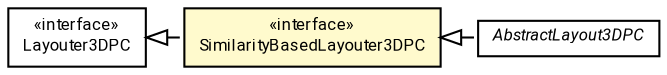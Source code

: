 #!/usr/local/bin/dot
#
# Class diagram 
# Generated by UMLGraph version R5_7_2-60-g0e99a6 (http://www.spinellis.gr/umlgraph/)
#

digraph G {
	graph [fontnames="svg"]
	edge [fontname="Roboto",fontsize=7,labelfontname="Roboto",labelfontsize=7,color="black"];
	node [fontname="Roboto",fontcolor="black",fontsize=8,shape=plaintext,margin=0,width=0,height=0];
	nodesep=0.15;
	ranksep=0.25;
	rankdir=LR;
	// de.lmu.ifi.dbs.elki.visualization.parallel3d.layout.Layouter3DPC<V>
	c9377152 [label=<<table title="de.lmu.ifi.dbs.elki.visualization.parallel3d.layout.Layouter3DPC" border="0" cellborder="1" cellspacing="0" cellpadding="2" href="Layouter3DPC.html" target="_parent">
		<tr><td><table border="0" cellspacing="0" cellpadding="1">
		<tr><td align="center" balign="center"> &#171;interface&#187; </td></tr>
		<tr><td align="center" balign="center"> <font face="Roboto">Layouter3DPC</font> </td></tr>
		</table></td></tr>
		</table>>, URL="Layouter3DPC.html"];
	// de.lmu.ifi.dbs.elki.visualization.parallel3d.layout.SimilarityBasedLayouter3DPC
	c9377156 [label=<<table title="de.lmu.ifi.dbs.elki.visualization.parallel3d.layout.SimilarityBasedLayouter3DPC" border="0" cellborder="1" cellspacing="0" cellpadding="2" bgcolor="lemonChiffon" href="SimilarityBasedLayouter3DPC.html" target="_parent">
		<tr><td><table border="0" cellspacing="0" cellpadding="1">
		<tr><td align="center" balign="center"> &#171;interface&#187; </td></tr>
		<tr><td align="center" balign="center"> <font face="Roboto">SimilarityBasedLayouter3DPC</font> </td></tr>
		</table></td></tr>
		</table>>, URL="SimilarityBasedLayouter3DPC.html"];
	// de.lmu.ifi.dbs.elki.visualization.parallel3d.layout.AbstractLayout3DPC<N extends de.lmu.ifi.dbs.elki.visualization.parallel3d.layout.Layout.Node>
	c9377160 [label=<<table title="de.lmu.ifi.dbs.elki.visualization.parallel3d.layout.AbstractLayout3DPC" border="0" cellborder="1" cellspacing="0" cellpadding="2" href="AbstractLayout3DPC.html" target="_parent">
		<tr><td><table border="0" cellspacing="0" cellpadding="1">
		<tr><td align="center" balign="center"> <font face="Roboto"><i>AbstractLayout3DPC</i></font> </td></tr>
		</table></td></tr>
		</table>>, URL="AbstractLayout3DPC.html"];
	// de.lmu.ifi.dbs.elki.visualization.parallel3d.layout.SimilarityBasedLayouter3DPC implements de.lmu.ifi.dbs.elki.visualization.parallel3d.layout.Layouter3DPC<V>
	c9377152 -> c9377156 [arrowtail=empty,style=dashed,dir=back,weight=9];
	// de.lmu.ifi.dbs.elki.visualization.parallel3d.layout.AbstractLayout3DPC<N extends de.lmu.ifi.dbs.elki.visualization.parallel3d.layout.Layout.Node> implements de.lmu.ifi.dbs.elki.visualization.parallel3d.layout.SimilarityBasedLayouter3DPC
	c9377156 -> c9377160 [arrowtail=empty,style=dashed,dir=back,weight=9];
}


